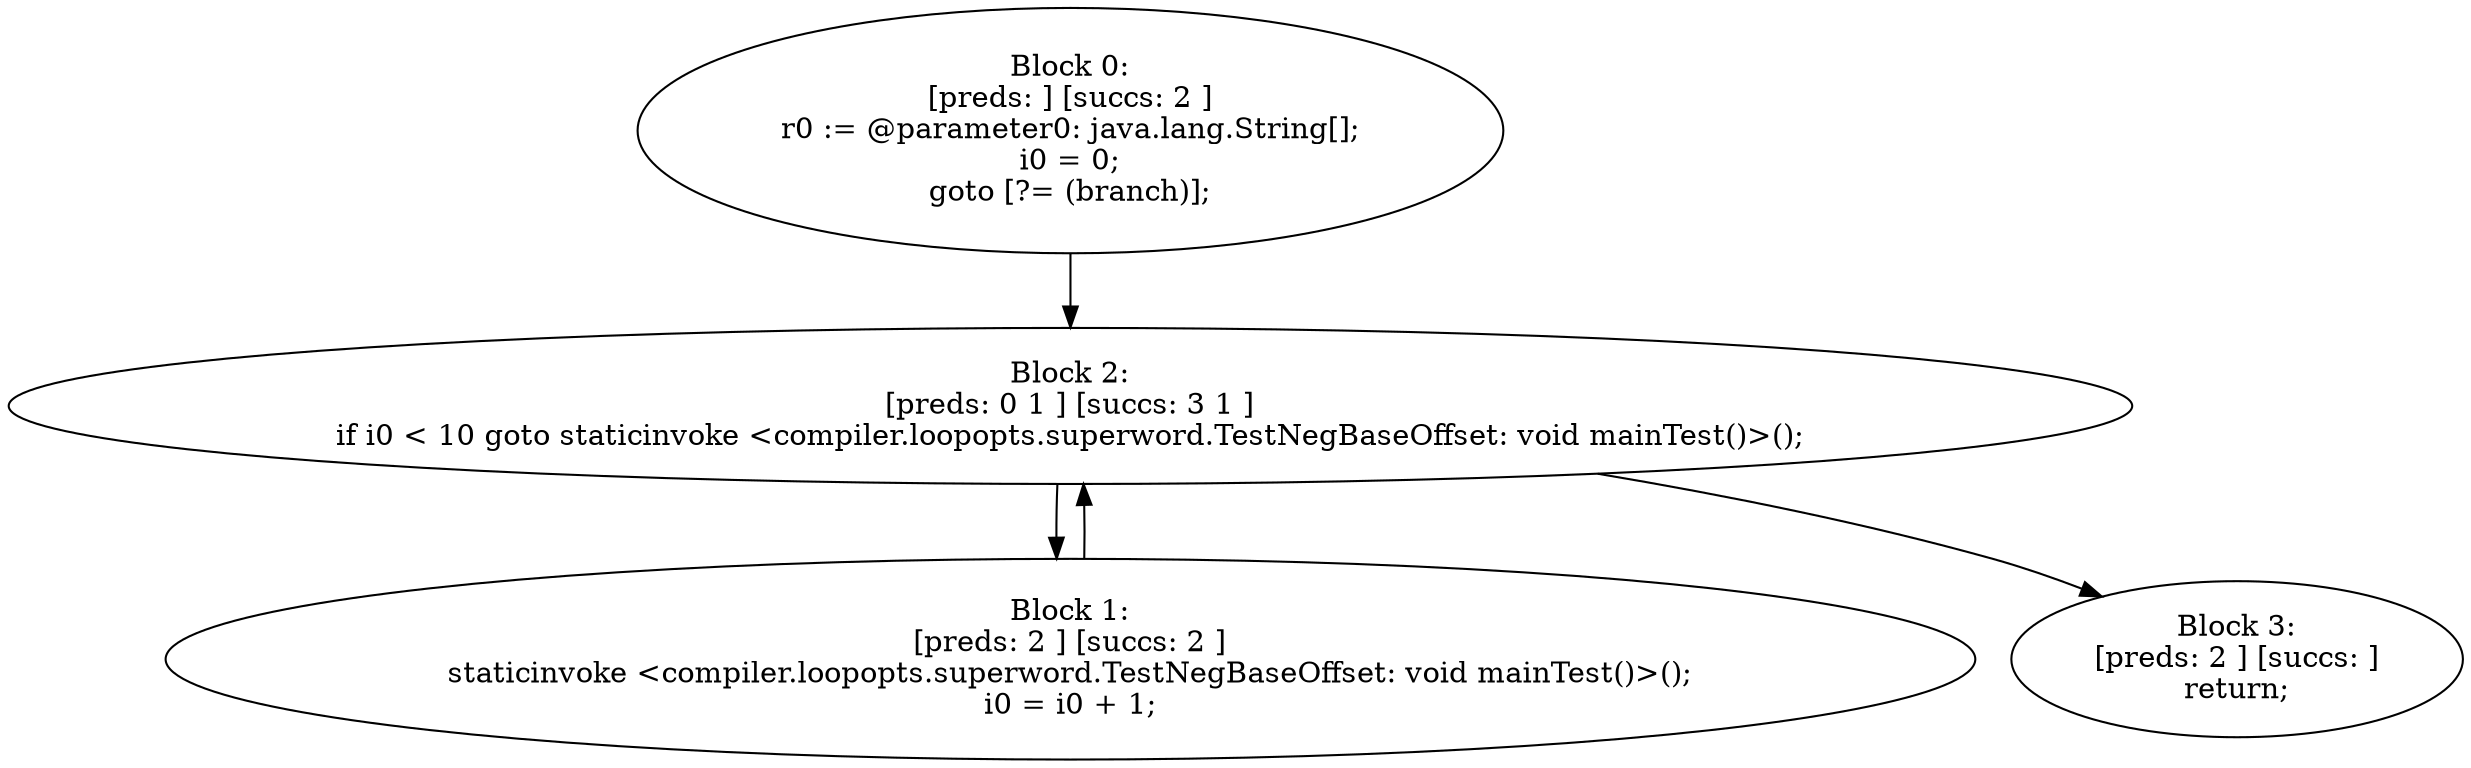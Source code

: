 digraph "unitGraph" {
    "Block 0:
[preds: ] [succs: 2 ]
r0 := @parameter0: java.lang.String[];
i0 = 0;
goto [?= (branch)];
"
    "Block 1:
[preds: 2 ] [succs: 2 ]
staticinvoke <compiler.loopopts.superword.TestNegBaseOffset: void mainTest()>();
i0 = i0 + 1;
"
    "Block 2:
[preds: 0 1 ] [succs: 3 1 ]
if i0 < 10 goto staticinvoke <compiler.loopopts.superword.TestNegBaseOffset: void mainTest()>();
"
    "Block 3:
[preds: 2 ] [succs: ]
return;
"
    "Block 0:
[preds: ] [succs: 2 ]
r0 := @parameter0: java.lang.String[];
i0 = 0;
goto [?= (branch)];
"->"Block 2:
[preds: 0 1 ] [succs: 3 1 ]
if i0 < 10 goto staticinvoke <compiler.loopopts.superword.TestNegBaseOffset: void mainTest()>();
";
    "Block 1:
[preds: 2 ] [succs: 2 ]
staticinvoke <compiler.loopopts.superword.TestNegBaseOffset: void mainTest()>();
i0 = i0 + 1;
"->"Block 2:
[preds: 0 1 ] [succs: 3 1 ]
if i0 < 10 goto staticinvoke <compiler.loopopts.superword.TestNegBaseOffset: void mainTest()>();
";
    "Block 2:
[preds: 0 1 ] [succs: 3 1 ]
if i0 < 10 goto staticinvoke <compiler.loopopts.superword.TestNegBaseOffset: void mainTest()>();
"->"Block 3:
[preds: 2 ] [succs: ]
return;
";
    "Block 2:
[preds: 0 1 ] [succs: 3 1 ]
if i0 < 10 goto staticinvoke <compiler.loopopts.superword.TestNegBaseOffset: void mainTest()>();
"->"Block 1:
[preds: 2 ] [succs: 2 ]
staticinvoke <compiler.loopopts.superword.TestNegBaseOffset: void mainTest()>();
i0 = i0 + 1;
";
}
